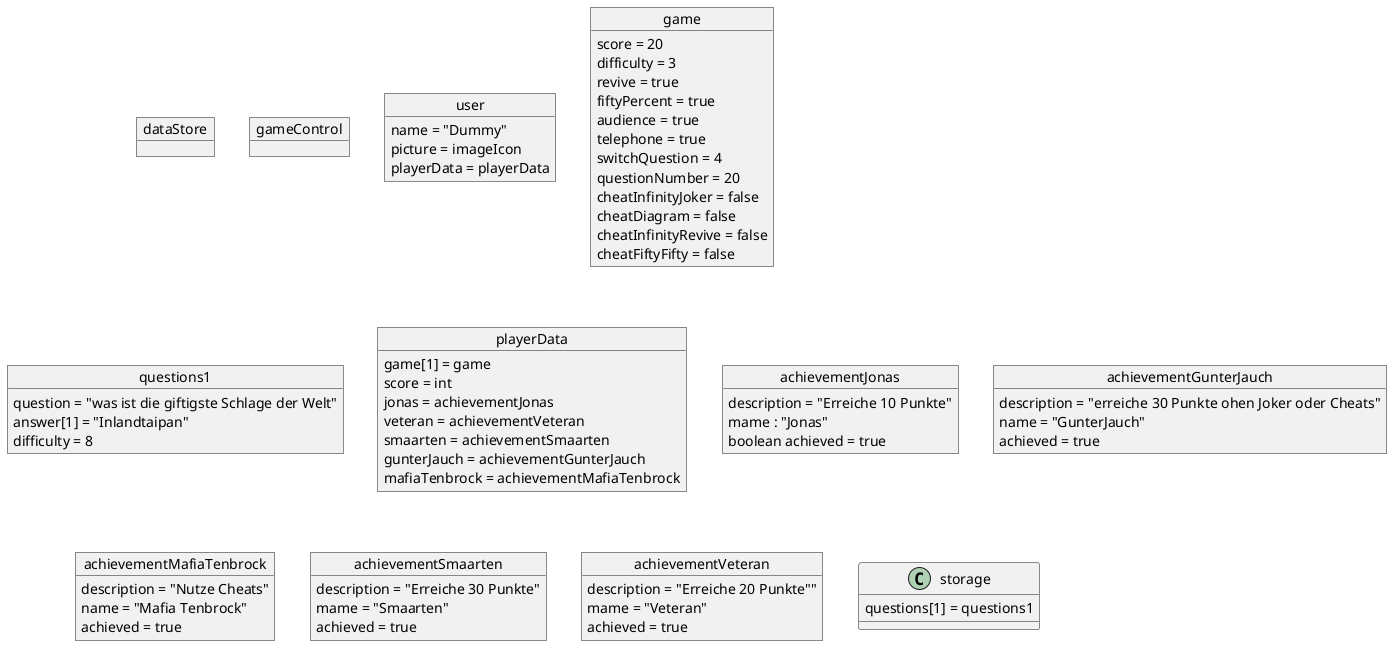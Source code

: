 @startuml
object dataStore
object gameControl
object user
object game
object questions1
object playerData
object achievementJonas
object achievementGunterJauch
object achievementMafiaTenbrock
object achievementSmaarten
object achievementVeteran

user : name = "Dummy"
user : picture = imageIcon
user : playerData = playerData

questions1 : question = "was ist die giftigste Schlage der Welt"
questions1 : answer[1] = "Inlandtaipan"
questions1 : difficulty = 8

game : score = 20
game : difficulty = 3
game : revive = true
game : fiftyPercent = true
game : audience = true
game : telephone = true
game : switchQuestion = 4
game : questionNumber = 20
game : cheatInfinityJoker = false
game : cheatDiagram = false
game : cheatInfinityRevive = false
game : cheatFiftyFifty = false

storage : questions[1] = questions1

achievementJonas : description = "Erreiche 10 Punkte"
achievementJonas : mame : "Jonas"
achievementJonas : boolean achieved = true

achievementVeteran : description = "Erreiche 20 Punkte""
achievementVeteran : mame = "Veteran"
achievementVeteran : achieved = true

achievementSmaarten : description = "Erreiche 30 Punkte"
achievementSmaarten : mame = "Smaarten"
achievementSmaarten : achieved = true

achievementMafiaTenbrock :  description = "Nutze Cheats"
achievementMafiaTenbrock : name = "Mafia Tenbrock"
achievementMafiaTenbrock : achieved = true

achievementGunterJauch : description = "erreiche 30 Punkte ohen Joker oder Cheats"
achievementGunterJauch : name = "GunterJauch"
achievementGunterJauch : achieved = true

playerData : game[1] = game
playerData :  score = int
playerData :  jonas = achievementJonas
playerData : veteran = achievementVeteran
playerData : smaarten = achievementSmaarten
playerData :  gunterJauch = achievementGunterJauch
playerData :  mafiaTenbrock = achievementMafiaTenbrock


@enduml